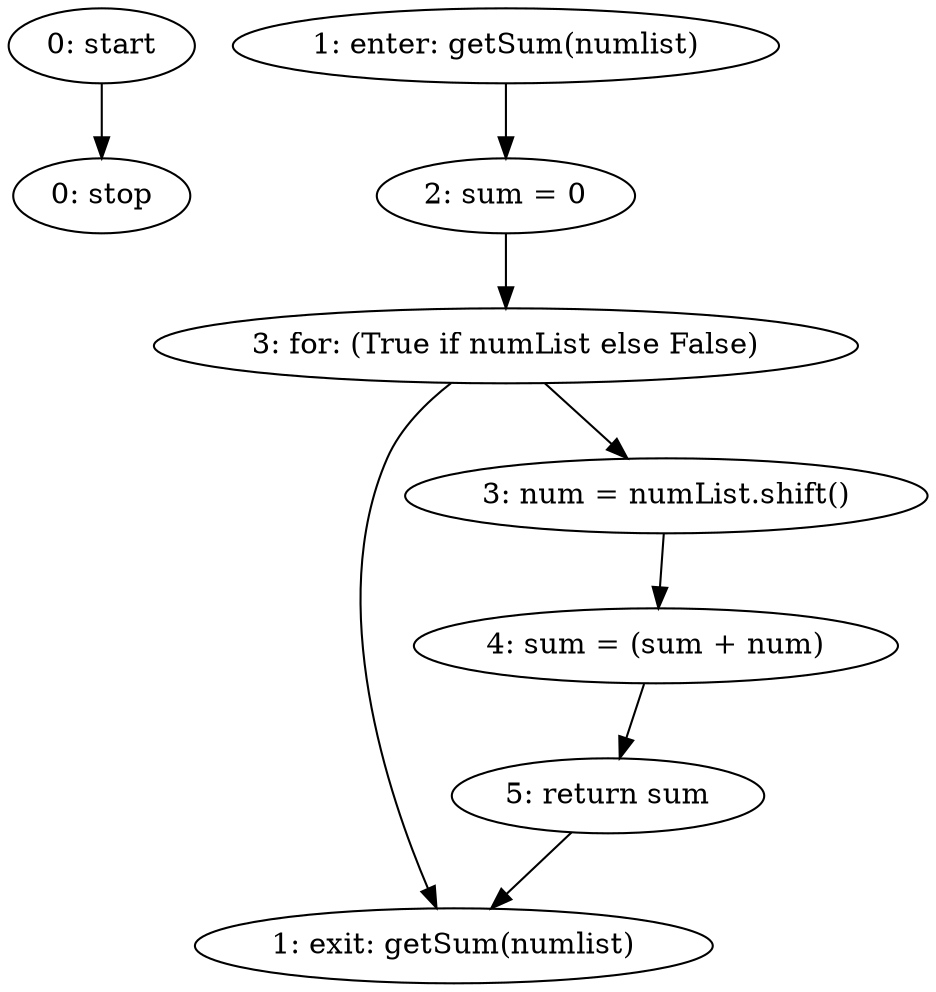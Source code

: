 strict digraph "" {
	node [label="\N"];
	0	[label="0: start"];
	8	[label="0: stop"];
	0 -> 8;
	1	[label="1: enter: getSum(numlist)"];
	3	[label="2: sum = 0"];
	1 -> 3;
	2	[label="1: exit: getSum(numlist)"];
	7	[label="5: return sum"];
	7 -> 2;
	4	[label="3: for: (True if numList else False)"];
	4 -> 2;
	5	[label="3: num = numList.shift()"];
	4 -> 5;
	3 -> 4;
	6	[label="4: sum = (sum + num)"];
	5 -> 6;
	6 -> 7;
}

